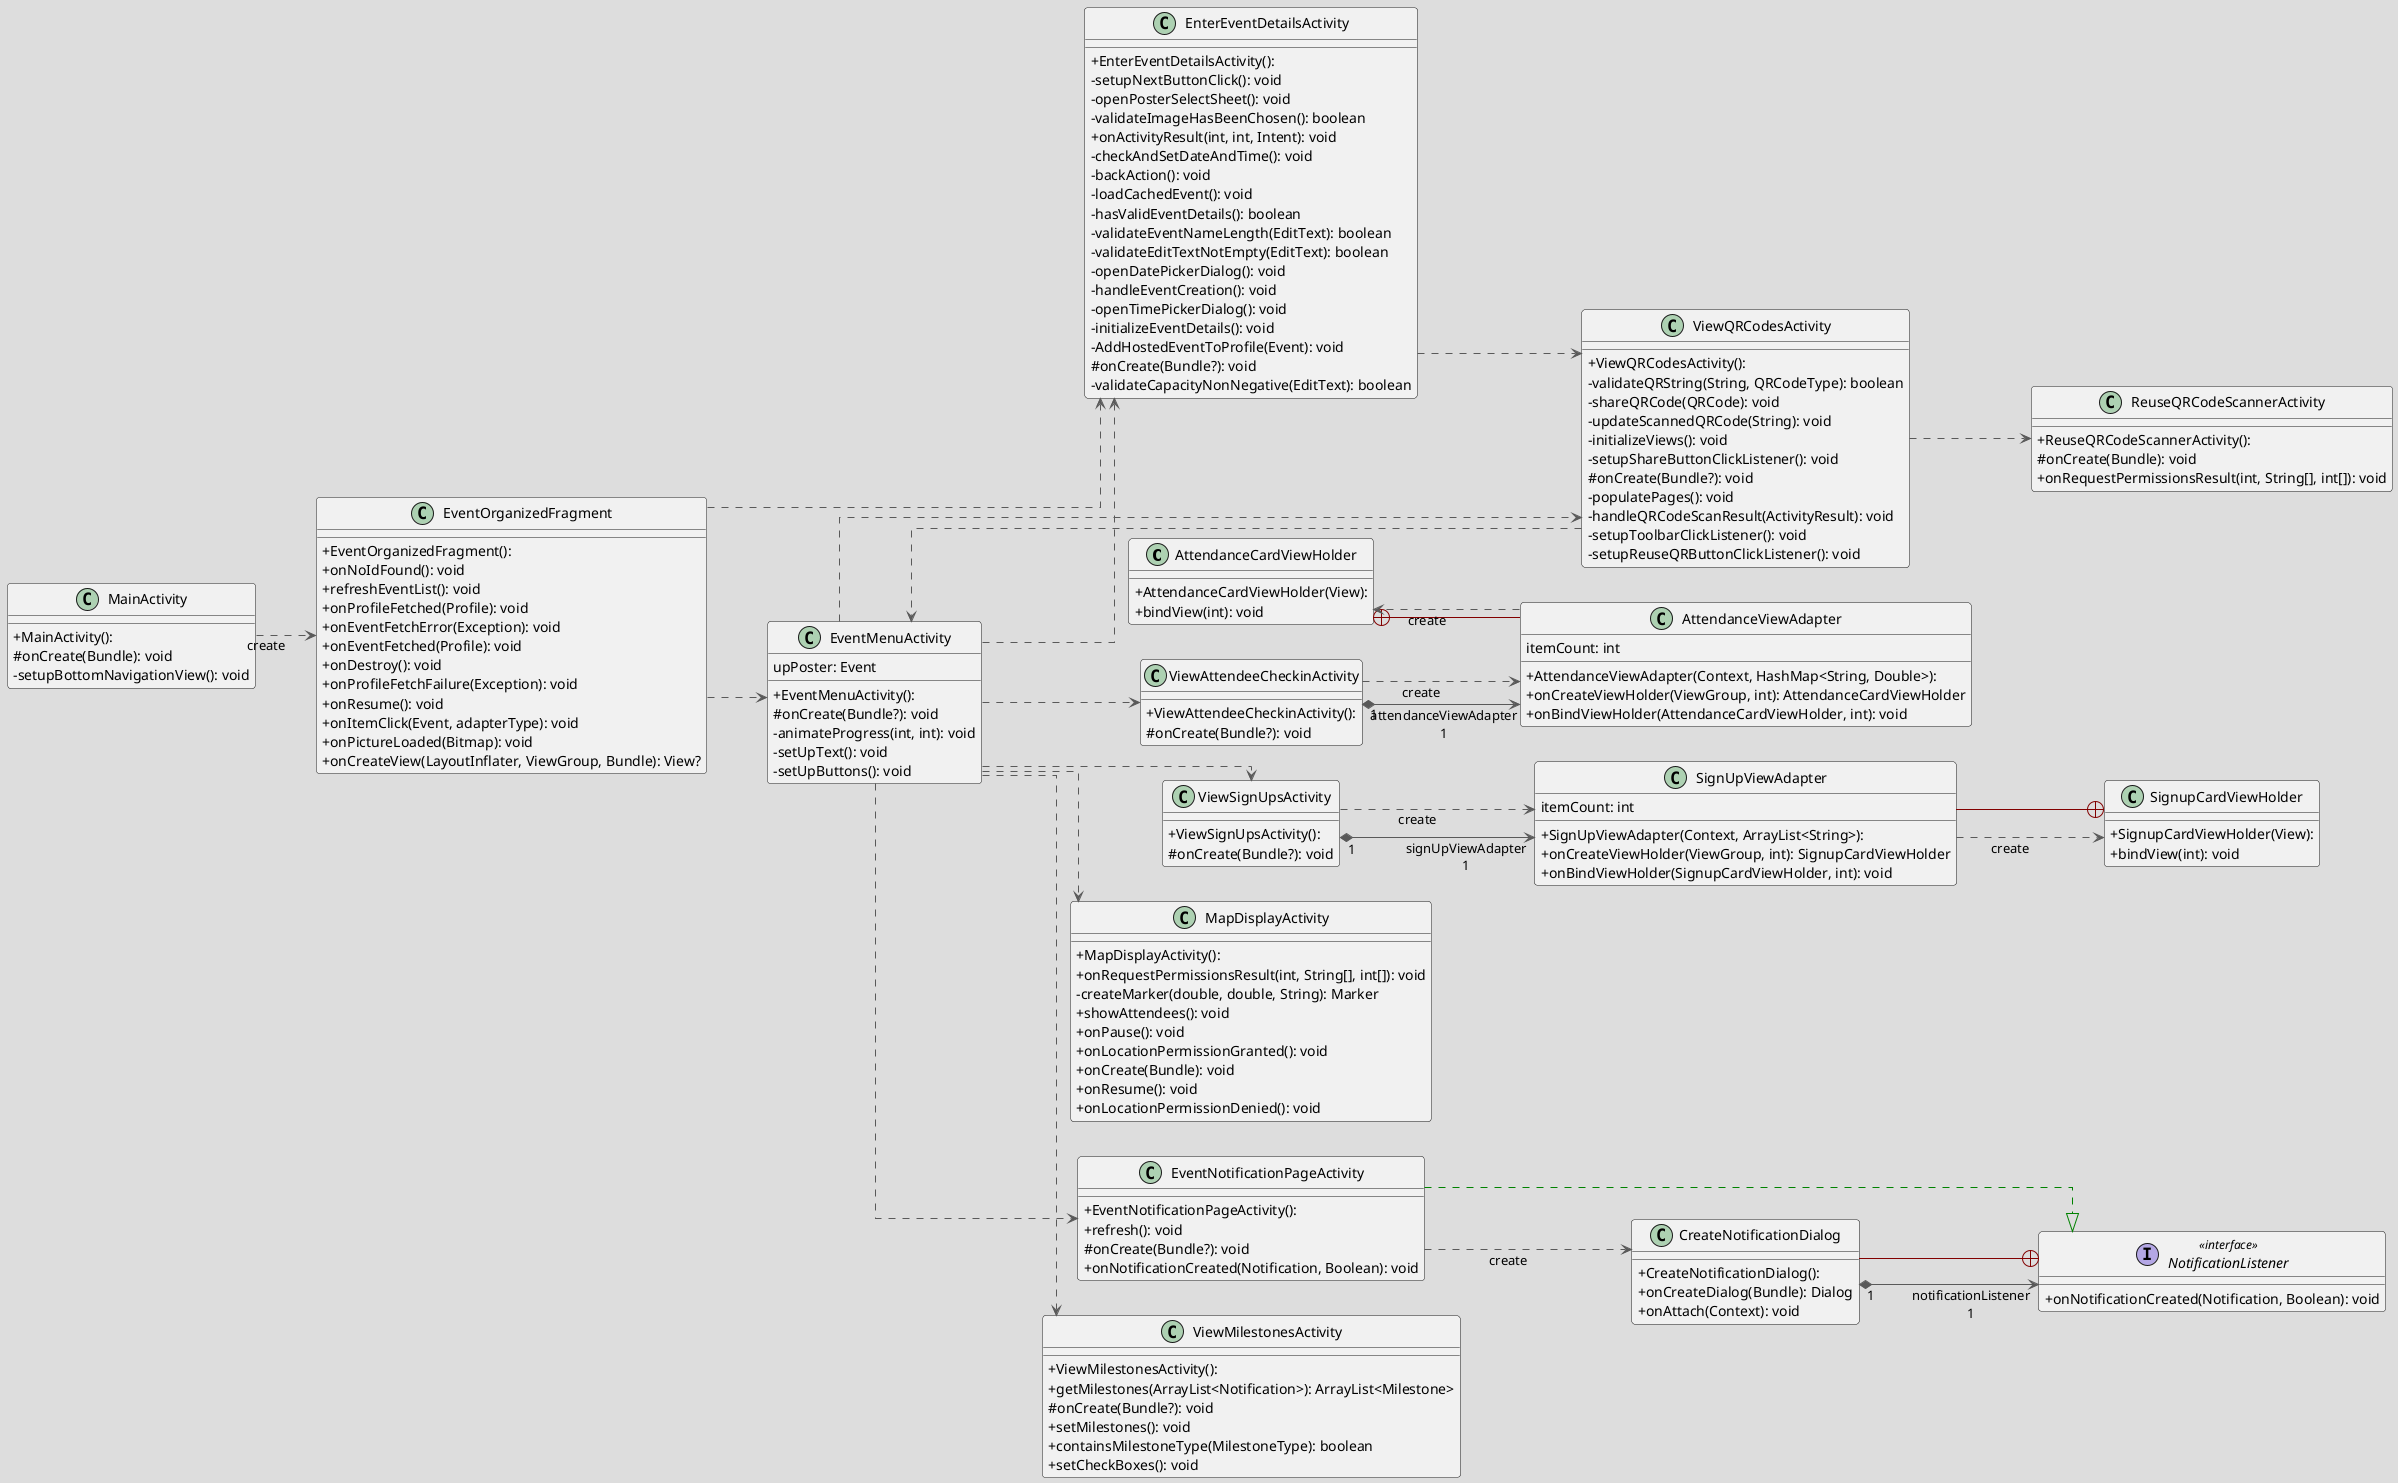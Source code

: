 @startuml

!theme toy
left to right direction
skinparam linetype ortho
skinparam classAttributeIconSize 0

class AttendanceCardViewHolder {
  + AttendanceCardViewHolder(View):
  + bindView(int): void
}
class AttendanceViewAdapter {
  + AttendanceViewAdapter(Context, HashMap<String, Double>):
  + onCreateViewHolder(ViewGroup, int): AttendanceCardViewHolder
  + onBindViewHolder(AttendanceCardViewHolder, int): void
   itemCount: int
}
class CreateNotificationDialog {
  + CreateNotificationDialog():
  + onCreateDialog(Bundle): Dialog
  + onAttach(Context): void
}
class EnterEventDetailsActivity {
  + EnterEventDetailsActivity():
  - setupNextButtonClick(): void
  - openPosterSelectSheet(): void
  - validateImageHasBeenChosen(): boolean
  + onActivityResult(int, int, Intent): void
  - checkAndSetDateAndTime(): void
  - backAction(): void
  - loadCachedEvent(): void
  - hasValidEventDetails(): boolean
  - validateEventNameLength(EditText): boolean
  - validateEditTextNotEmpty(EditText): boolean
  - openDatePickerDialog(): void
  - handleEventCreation(): void
  - openTimePickerDialog(): void
  - initializeEventDetails(): void
  - AddHostedEventToProfile(Event): void
  # onCreate(Bundle?): void
  - validateCapacityNonNegative(EditText): boolean
}
class EventMenuActivity {
  + EventMenuActivity():
  # onCreate(Bundle?): void
  - animateProgress(int, int): void
  - setUpText(): void
  - setUpButtons(): void
   upPoster: Event
}
class EventNotificationPageActivity {
  + EventNotificationPageActivity():
  + refresh(): void
  # onCreate(Bundle?): void
  + onNotificationCreated(Notification, Boolean): void
}
class EventOrganizedFragment {
  + EventOrganizedFragment():
  + onNoIdFound(): void
  + refreshEventList(): void
  + onProfileFetched(Profile): void
  + onEventFetchError(Exception): void
  + onEventFetched(Profile): void
  + onDestroy(): void
  + onProfileFetchFailure(Exception): void
  + onResume(): void
  + onItemClick(Event, adapterType): void
  + onPictureLoaded(Bitmap): void
  + onCreateView(LayoutInflater, ViewGroup, Bundle): View?
}
class MainActivity {
  + MainActivity():
  # onCreate(Bundle): void
  - setupBottomNavigationView(): void
}
class MapDisplayActivity {
  + MapDisplayActivity():
  + onRequestPermissionsResult(int, String[], int[]): void
  - createMarker(double, double, String): Marker
  + showAttendees(): void
  + onPause(): void
  + onLocationPermissionGranted(): void
  + onCreate(Bundle): void
  + onResume(): void
  + onLocationPermissionDenied(): void
}
interface NotificationListener << interface >> {
  + onNotificationCreated(Notification, Boolean): void
}
class ReuseQRCodeScannerActivity {
  + ReuseQRCodeScannerActivity():
  # onCreate(Bundle): void
  + onRequestPermissionsResult(int, String[], int[]): void
}
class SignUpViewAdapter {
  + SignUpViewAdapter(Context, ArrayList<String>):
  + onCreateViewHolder(ViewGroup, int): SignupCardViewHolder
  + onBindViewHolder(SignupCardViewHolder, int): void
   itemCount: int
}
class SignupCardViewHolder {
  + SignupCardViewHolder(View):
  + bindView(int): void
}
class ViewAttendeeCheckinActivity {
  + ViewAttendeeCheckinActivity():
  # onCreate(Bundle?): void
}
class ViewMilestonesActivity {
  + ViewMilestonesActivity():
  + getMilestones(ArrayList<Notification>): ArrayList<Milestone>
  # onCreate(Bundle?): void
  + setMilestones(): void
  + containsMilestoneType(MilestoneType): boolean
  + setCheckBoxes(): void
}
class ViewQRCodesActivity {
  + ViewQRCodesActivity():
  - validateQRString(String, QRCodeType): boolean
  - shareQRCode(QRCode): void
  - updateScannedQRCode(String): void
  - initializeViews(): void
  - setupShareButtonClickListener(): void
  # onCreate(Bundle?): void
  - populatePages(): void
  - handleQRCodeScanResult(ActivityResult): void
  - setupToolbarClickListener(): void
  - setupReuseQRButtonClickListener(): void
}
class ViewSignUpsActivity {
  + ViewSignUpsActivity():
  # onCreate(Bundle?): void
}

AttendanceCardViewHolder       +-[#820000,plain]-  AttendanceViewAdapter
AttendanceViewAdapter          -[#595959,dashed]->  AttendanceCardViewHolder      : "«create»"
CreateNotificationDialog      "1" *-[#595959,plain]-> "notificationListener\n1" NotificationListener
EnterEventDetailsActivity      -[#595959,dashed]->  ViewQRCodesActivity
EventMenuActivity              -[#595959,dashed]->  EnterEventDetailsActivity
EventMenuActivity              -[#595959,dashed]->  EventNotificationPageActivity
EventMenuActivity              -[#595959,dashed]->  MapDisplayActivity
EventMenuActivity              -[#595959,dashed]->  ViewAttendeeCheckinActivity
EventMenuActivity              -[#595959,dashed]->  ViewMilestonesActivity
EventMenuActivity              -[#595959,dashed]->  ViewQRCodesActivity
EventMenuActivity              -[#595959,dashed]->  ViewSignUpsActivity
EventNotificationPageActivity  -[#595959,dashed]->  CreateNotificationDialog      : "«create»"
EventNotificationPageActivity  -[#008200,dashed]-^  NotificationListener
EventOrganizedFragment         -[#595959,dashed]->  EnterEventDetailsActivity
EventOrganizedFragment         -[#595959,dashed]->  EventMenuActivity
MainActivity                   -[#595959,dashed]->  EventOrganizedFragment        : "«create»"
NotificationListener           +-[#820000,plain]-  CreateNotificationDialog
SignUpViewAdapter              -[#595959,dashed]->  SignupCardViewHolder          : "«create»"
SignupCardViewHolder           +-[#820000,plain]-  SignUpViewAdapter
ViewAttendeeCheckinActivity   "1" *-[#595959,plain]-> "attendanceViewAdapter\n1" AttendanceViewAdapter
ViewAttendeeCheckinActivity    -[#595959,dashed]->  AttendanceViewAdapter         : "«create»"
ViewQRCodesActivity            -[#595959,dashed]->  EventMenuActivity
ViewQRCodesActivity            -[#595959,dashed]->  ReuseQRCodeScannerActivity
ViewSignUpsActivity           "1" *-[#595959,plain]-> "signUpViewAdapter\n1" SignUpViewAdapter
ViewSignUpsActivity            -[#595959,dashed]->  SignUpViewAdapter             : "«create»"
@enduml
